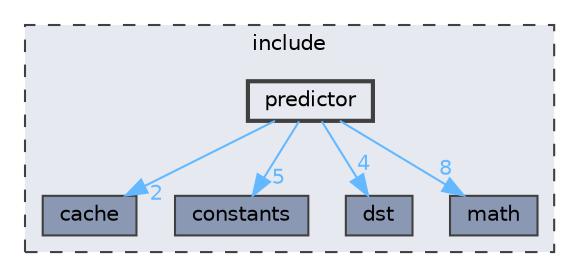 digraph "include/predictor"
{
 // LATEX_PDF_SIZE
  bgcolor="transparent";
  edge [fontname=Helvetica,fontsize=10,labelfontname=Helvetica,labelfontsize=10];
  node [fontname=Helvetica,fontsize=10,shape=box,height=0.2,width=0.4];
  compound=true
  subgraph clusterdir_d44c64559bbebec7f509842c48db8b23 {
    graph [ bgcolor="#e6e9ef", pencolor="grey25", label="include", fontname=Helvetica,fontsize=10 style="filled,dashed", URL="dir_d44c64559bbebec7f509842c48db8b23.html",tooltip=""]
  dir_83b6a697835ddc3a114ddfd5666c7cf2 [label="cache", fillcolor="#8a98b4", color="grey25", style="filled", URL="dir_83b6a697835ddc3a114ddfd5666c7cf2.html",tooltip=""];
  dir_88daf05616196eb210c6c538937e567d [label="constants", fillcolor="#8a98b4", color="grey25", style="filled", URL="dir_88daf05616196eb210c6c538937e567d.html",tooltip=""];
  dir_895dbb3563cbc00b89d480ddc20be1a2 [label="dst", fillcolor="#8a98b4", color="grey25", style="filled", URL="dir_895dbb3563cbc00b89d480ddc20be1a2.html",tooltip=""];
  dir_fba38f648377aa56ae5d69782adf9e53 [label="math", fillcolor="#8a98b4", color="grey25", style="filled", URL="dir_fba38f648377aa56ae5d69782adf9e53.html",tooltip=""];
  dir_bcb0e1c297d4eac1568cd8ae7fb42a08 [label="predictor", fillcolor="#e6e9ef", color="grey25", style="filled,bold", URL="dir_bcb0e1c297d4eac1568cd8ae7fb42a08.html",tooltip=""];
  }
  dir_bcb0e1c297d4eac1568cd8ae7fb42a08->dir_83b6a697835ddc3a114ddfd5666c7cf2 [headlabel="2", labeldistance=1.5 headhref="dir_000020_000002.html" href="dir_000020_000002.html" color="steelblue1" fontcolor="steelblue1"];
  dir_bcb0e1c297d4eac1568cd8ae7fb42a08->dir_88daf05616196eb210c6c538937e567d [headlabel="5", labeldistance=1.5 headhref="dir_000020_000008.html" href="dir_000020_000008.html" color="steelblue1" fontcolor="steelblue1"];
  dir_bcb0e1c297d4eac1568cd8ae7fb42a08->dir_895dbb3563cbc00b89d480ddc20be1a2 [headlabel="4", labeldistance=1.5 headhref="dir_000020_000011.html" href="dir_000020_000011.html" color="steelblue1" fontcolor="steelblue1"];
  dir_bcb0e1c297d4eac1568cd8ae7fb42a08->dir_fba38f648377aa56ae5d69782adf9e53 [headlabel="8", labeldistance=1.5 headhref="dir_000020_000019.html" href="dir_000020_000019.html" color="steelblue1" fontcolor="steelblue1"];
}
